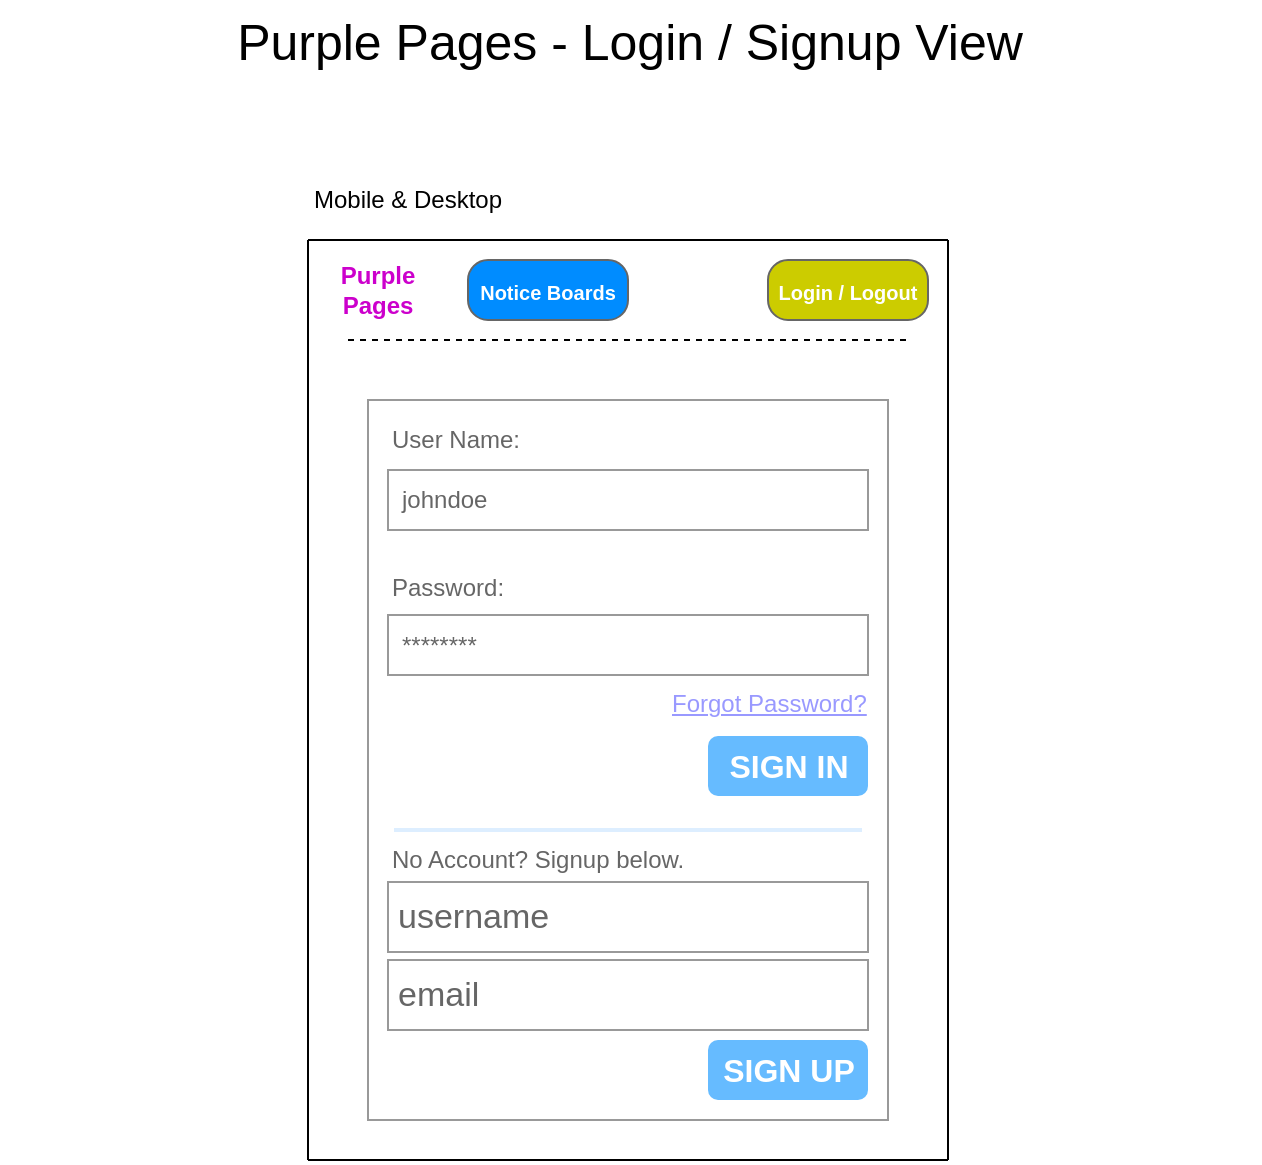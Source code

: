 <mxfile version="12.1.0" pages="1"><diagram id="4r0fBzSc8f4pYXhXA40c" name="Page-1"><mxGraphModel dx="1408" dy="699" grid="1" gridSize="10" guides="1" tooltips="1" connect="1" arrows="1" fold="1" page="1" pageScale="1" pageWidth="850" pageHeight="1100" math="0" shadow="0"><root><mxCell id="0"/><mxCell id="1" parent="0"/><mxCell id="d-PyySIdQM4EPSaNK-hC-1" value="Purple Pages - Login / Signup View" style="text;html=1;strokeColor=none;fillColor=none;align=center;verticalAlign=middle;whiteSpace=wrap;rounded=0;fontSize=25;" parent="1" vertex="1"><mxGeometry x="110" y="20" width="630" height="40" as="geometry"/></mxCell><mxCell id="d-PyySIdQM4EPSaNK-hC-2" value="" style="endArrow=none;html=1;" parent="1" edge="1"><mxGeometry width="50" height="50" relative="1" as="geometry"><mxPoint x="264" y="140" as="sourcePoint"/><mxPoint x="584" y="140" as="targetPoint"/></mxGeometry></mxCell><mxCell id="d-PyySIdQM4EPSaNK-hC-3" value="" style="endArrow=none;html=1;" parent="1" edge="1"><mxGeometry width="50" height="50" relative="1" as="geometry"><mxPoint x="264" y="600" as="sourcePoint"/><mxPoint x="264" y="140" as="targetPoint"/></mxGeometry></mxCell><mxCell id="d-PyySIdQM4EPSaNK-hC-4" value="" style="endArrow=none;html=1;" parent="1" edge="1"><mxGeometry width="50" height="50" relative="1" as="geometry"><mxPoint x="584" y="600" as="sourcePoint"/><mxPoint x="584" y="140" as="targetPoint"/></mxGeometry></mxCell><mxCell id="d-PyySIdQM4EPSaNK-hC-5" value="&lt;b&gt;&lt;font color=&quot;#cc00cc&quot;&gt;Purple&lt;br&gt;Pages&lt;/font&gt;&lt;/b&gt;" style="text;html=1;strokeColor=none;fillColor=none;align=center;verticalAlign=middle;whiteSpace=wrap;rounded=0;" parent="1" vertex="1"><mxGeometry x="274" y="150" width="50" height="30" as="geometry"/></mxCell><mxCell id="d-PyySIdQM4EPSaNK-hC-6" value="&lt;font style=&quot;font-size: 10px&quot;&gt;Notice Boards&lt;/font&gt;" style="strokeWidth=1;shadow=0;dashed=0;align=center;html=1;shape=mxgraph.mockup.buttons.button;strokeColor=#666666;fontColor=#ffffff;mainText=;buttonStyle=round;fontSize=17;fontStyle=1;fillColor=#008cff;whiteSpace=wrap;" parent="1" vertex="1"><mxGeometry x="344" y="150" width="80" height="30" as="geometry"/></mxCell><mxCell id="d-PyySIdQM4EPSaNK-hC-7" value="&lt;span style=&quot;font-size: 10px&quot;&gt;Login / Logout&lt;/span&gt;" style="strokeWidth=1;shadow=0;dashed=0;align=center;html=1;shape=mxgraph.mockup.buttons.button;strokeColor=#666666;fontColor=#ffffff;mainText=;buttonStyle=round;fontSize=17;fontStyle=1;fillColor=#CCCC00;whiteSpace=wrap;" parent="1" vertex="1"><mxGeometry x="494" y="150" width="80" height="30" as="geometry"/></mxCell><mxCell id="d-PyySIdQM4EPSaNK-hC-14" value="" style="endArrow=none;dashed=1;html=1;" parent="1" edge="1"><mxGeometry width="50" height="50" relative="1" as="geometry"><mxPoint x="284" y="190" as="sourcePoint"/><mxPoint x="564" y="190" as="targetPoint"/></mxGeometry></mxCell><mxCell id="d-PyySIdQM4EPSaNK-hC-33" value="" style="endArrow=none;html=1;" parent="1" edge="1"><mxGeometry width="50" height="50" relative="1" as="geometry"><mxPoint x="264" y="600" as="sourcePoint"/><mxPoint x="584" y="600" as="targetPoint"/></mxGeometry></mxCell><mxCell id="d-PyySIdQM4EPSaNK-hC-34" value="Mobile &amp;amp; Desktop" style="text;html=1;strokeColor=none;fillColor=none;align=center;verticalAlign=middle;whiteSpace=wrap;rounded=0;" parent="1" vertex="1"><mxGeometry x="264" y="110" width="100" height="20" as="geometry"/></mxCell><mxCell id="R6sQZjb8agit9iZAaHRV-1" value="" style="strokeWidth=1;shadow=0;dashed=0;align=center;html=1;shape=mxgraph.mockup.forms.rrect;rSize=0;strokeColor=#999999;fillColor=#ffffff;" vertex="1" parent="1"><mxGeometry x="294" y="220" width="260" height="360" as="geometry"/></mxCell><mxCell id="R6sQZjb8agit9iZAaHRV-4" value="User Name:" style="strokeWidth=1;shadow=0;dashed=0;align=center;html=1;shape=mxgraph.mockup.forms.anchor;fontSize=12;fontColor=#666666;align=left;resizeWidth=1;spacingLeft=0;" vertex="1" parent="R6sQZjb8agit9iZAaHRV-1"><mxGeometry width="130" height="20" relative="1" as="geometry"><mxPoint x="10" y="10" as="offset"/></mxGeometry></mxCell><mxCell id="R6sQZjb8agit9iZAaHRV-5" value="johndoe" style="strokeWidth=1;shadow=0;dashed=0;align=center;html=1;shape=mxgraph.mockup.forms.rrect;rSize=0;strokeColor=#999999;fontColor=#666666;align=left;spacingLeft=5;resizeWidth=1;" vertex="1" parent="R6sQZjb8agit9iZAaHRV-1"><mxGeometry width="240" height="30" relative="1" as="geometry"><mxPoint x="10" y="35" as="offset"/></mxGeometry></mxCell><mxCell id="R6sQZjb8agit9iZAaHRV-6" value="Password:" style="strokeWidth=1;shadow=0;dashed=0;align=center;html=1;shape=mxgraph.mockup.forms.anchor;fontSize=12;fontColor=#666666;align=left;resizeWidth=1;spacingLeft=0;" vertex="1" parent="R6sQZjb8agit9iZAaHRV-1"><mxGeometry width="130" height="20" relative="1" as="geometry"><mxPoint x="10" y="83.5" as="offset"/></mxGeometry></mxCell><mxCell id="R6sQZjb8agit9iZAaHRV-7" value="********" style="strokeWidth=1;shadow=0;dashed=0;align=center;html=1;shape=mxgraph.mockup.forms.rrect;rSize=0;strokeColor=#999999;fontColor=#666666;align=left;spacingLeft=5;resizeWidth=1;" vertex="1" parent="R6sQZjb8agit9iZAaHRV-1"><mxGeometry width="240" height="30" relative="1" as="geometry"><mxPoint x="10" y="107.5" as="offset"/></mxGeometry></mxCell><mxCell id="R6sQZjb8agit9iZAaHRV-8" value="SIGN IN" style="strokeWidth=1;shadow=0;dashed=0;align=center;html=1;shape=mxgraph.mockup.forms.rrect;rSize=5;strokeColor=none;fontColor=#ffffff;fillColor=#66bbff;fontSize=16;fontStyle=1;" vertex="1" parent="R6sQZjb8agit9iZAaHRV-1"><mxGeometry y="1" width="80" height="30" relative="1" as="geometry"><mxPoint x="170" y="-192" as="offset"/></mxGeometry></mxCell><mxCell id="R6sQZjb8agit9iZAaHRV-9" value="Forgot Password?" style="strokeWidth=1;shadow=0;dashed=0;align=center;html=1;shape=mxgraph.mockup.forms.anchor;fontSize=12;fontColor=#9999ff;align=left;spacingLeft=0;fontStyle=4;resizeWidth=1;" vertex="1" parent="R6sQZjb8agit9iZAaHRV-1"><mxGeometry y="1" width="195" height="20" relative="1" as="geometry"><mxPoint x="150" y="-218.5" as="offset"/></mxGeometry></mxCell><mxCell id="R6sQZjb8agit9iZAaHRV-10" value="" style="shape=line;strokeColor=#ddeeff;strokeWidth=2;html=1;resizeWidth=1;" vertex="1" parent="R6sQZjb8agit9iZAaHRV-1"><mxGeometry y="1" width="234" height="10" relative="1" as="geometry"><mxPoint x="13" y="-150" as="offset"/></mxGeometry></mxCell><mxCell id="R6sQZjb8agit9iZAaHRV-11" value="No Account? Signup below." style="strokeWidth=1;shadow=0;dashed=0;align=center;html=1;shape=mxgraph.mockup.forms.anchor;fontSize=12;fontColor=#666666;align=left;spacingLeft=0;resizeWidth=1;" vertex="1" parent="R6sQZjb8agit9iZAaHRV-1"><mxGeometry y="1" width="195" height="20" relative="1" as="geometry"><mxPoint x="10" y="-140" as="offset"/></mxGeometry></mxCell><mxCell id="R6sQZjb8agit9iZAaHRV-12" value="SIGN UP" style="strokeWidth=1;shadow=0;dashed=0;align=center;html=1;shape=mxgraph.mockup.forms.rrect;rSize=5;strokeColor=none;fontColor=#ffffff;fillColor=#66bbff;fontSize=16;fontStyle=1;" vertex="1" parent="R6sQZjb8agit9iZAaHRV-1"><mxGeometry y="1" width="80" height="30" relative="1" as="geometry"><mxPoint x="170" y="-40" as="offset"/></mxGeometry></mxCell><mxCell id="R6sQZjb8agit9iZAaHRV-30" value="email" style="strokeWidth=1;shadow=0;dashed=0;align=center;html=1;shape=mxgraph.mockup.forms.pwField;strokeColor=#999999;mainText=;align=left;fillColor=#ffffff;fontColor=#666666;fontSize=17;spacingLeft=3;" vertex="1" parent="R6sQZjb8agit9iZAaHRV-1"><mxGeometry x="10" y="280" width="240" height="35" as="geometry"/></mxCell><mxCell id="R6sQZjb8agit9iZAaHRV-31" value="username" style="strokeWidth=1;shadow=0;dashed=0;align=center;html=1;shape=mxgraph.mockup.forms.pwField;strokeColor=#999999;mainText=;align=left;fillColor=#ffffff;fontColor=#666666;fontSize=17;spacingLeft=3;" vertex="1" parent="R6sQZjb8agit9iZAaHRV-1"><mxGeometry x="10" y="241" width="240" height="35" as="geometry"/></mxCell></root></mxGraphModel></diagram></mxfile>